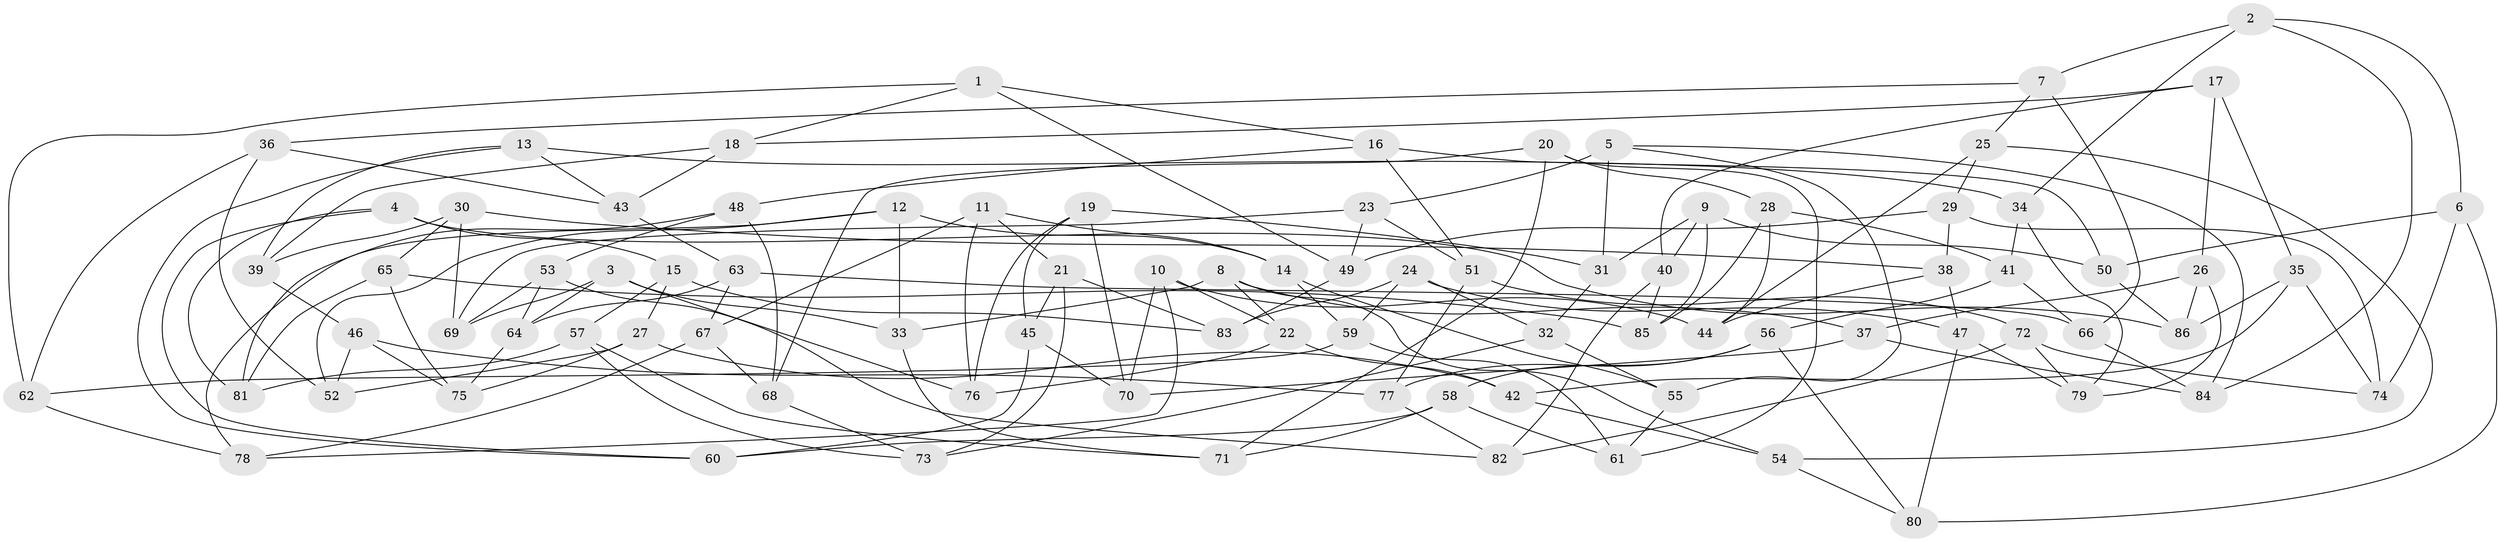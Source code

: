 // coarse degree distribution, {6: 0.6, 4: 0.24, 5: 0.12, 3: 0.04}
// Generated by graph-tools (version 1.1) at 2025/24/03/03/25 07:24:26]
// undirected, 86 vertices, 172 edges
graph export_dot {
graph [start="1"]
  node [color=gray90,style=filled];
  1;
  2;
  3;
  4;
  5;
  6;
  7;
  8;
  9;
  10;
  11;
  12;
  13;
  14;
  15;
  16;
  17;
  18;
  19;
  20;
  21;
  22;
  23;
  24;
  25;
  26;
  27;
  28;
  29;
  30;
  31;
  32;
  33;
  34;
  35;
  36;
  37;
  38;
  39;
  40;
  41;
  42;
  43;
  44;
  45;
  46;
  47;
  48;
  49;
  50;
  51;
  52;
  53;
  54;
  55;
  56;
  57;
  58;
  59;
  60;
  61;
  62;
  63;
  64;
  65;
  66;
  67;
  68;
  69;
  70;
  71;
  72;
  73;
  74;
  75;
  76;
  77;
  78;
  79;
  80;
  81;
  82;
  83;
  84;
  85;
  86;
  1 -- 18;
  1 -- 49;
  1 -- 16;
  1 -- 62;
  2 -- 7;
  2 -- 34;
  2 -- 6;
  2 -- 84;
  3 -- 33;
  3 -- 76;
  3 -- 69;
  3 -- 64;
  4 -- 60;
  4 -- 86;
  4 -- 81;
  4 -- 15;
  5 -- 31;
  5 -- 55;
  5 -- 84;
  5 -- 23;
  6 -- 50;
  6 -- 80;
  6 -- 74;
  7 -- 25;
  7 -- 66;
  7 -- 36;
  8 -- 37;
  8 -- 22;
  8 -- 54;
  8 -- 33;
  9 -- 31;
  9 -- 50;
  9 -- 85;
  9 -- 40;
  10 -- 78;
  10 -- 70;
  10 -- 44;
  10 -- 22;
  11 -- 67;
  11 -- 76;
  11 -- 21;
  11 -- 14;
  12 -- 78;
  12 -- 52;
  12 -- 33;
  12 -- 14;
  13 -- 34;
  13 -- 60;
  13 -- 39;
  13 -- 43;
  14 -- 55;
  14 -- 59;
  15 -- 83;
  15 -- 57;
  15 -- 27;
  16 -- 51;
  16 -- 48;
  16 -- 50;
  17 -- 40;
  17 -- 18;
  17 -- 35;
  17 -- 26;
  18 -- 43;
  18 -- 39;
  19 -- 45;
  19 -- 76;
  19 -- 31;
  19 -- 70;
  20 -- 28;
  20 -- 71;
  20 -- 68;
  20 -- 61;
  21 -- 83;
  21 -- 73;
  21 -- 45;
  22 -- 76;
  22 -- 42;
  23 -- 51;
  23 -- 69;
  23 -- 49;
  24 -- 32;
  24 -- 59;
  24 -- 47;
  24 -- 83;
  25 -- 54;
  25 -- 44;
  25 -- 29;
  26 -- 79;
  26 -- 86;
  26 -- 37;
  27 -- 42;
  27 -- 52;
  27 -- 75;
  28 -- 44;
  28 -- 85;
  28 -- 41;
  29 -- 38;
  29 -- 74;
  29 -- 49;
  30 -- 65;
  30 -- 39;
  30 -- 38;
  30 -- 69;
  31 -- 32;
  32 -- 73;
  32 -- 55;
  33 -- 71;
  34 -- 41;
  34 -- 79;
  35 -- 74;
  35 -- 86;
  35 -- 42;
  36 -- 43;
  36 -- 52;
  36 -- 62;
  37 -- 84;
  37 -- 70;
  38 -- 47;
  38 -- 44;
  39 -- 46;
  40 -- 82;
  40 -- 85;
  41 -- 56;
  41 -- 66;
  42 -- 54;
  43 -- 63;
  45 -- 60;
  45 -- 70;
  46 -- 77;
  46 -- 75;
  46 -- 52;
  47 -- 80;
  47 -- 79;
  48 -- 68;
  48 -- 81;
  48 -- 53;
  49 -- 83;
  50 -- 86;
  51 -- 72;
  51 -- 77;
  53 -- 69;
  53 -- 82;
  53 -- 64;
  54 -- 80;
  55 -- 61;
  56 -- 77;
  56 -- 58;
  56 -- 80;
  57 -- 81;
  57 -- 71;
  57 -- 73;
  58 -- 60;
  58 -- 71;
  58 -- 61;
  59 -- 61;
  59 -- 62;
  62 -- 78;
  63 -- 67;
  63 -- 66;
  63 -- 64;
  64 -- 75;
  65 -- 85;
  65 -- 75;
  65 -- 81;
  66 -- 84;
  67 -- 68;
  67 -- 78;
  68 -- 73;
  72 -- 82;
  72 -- 79;
  72 -- 74;
  77 -- 82;
}
